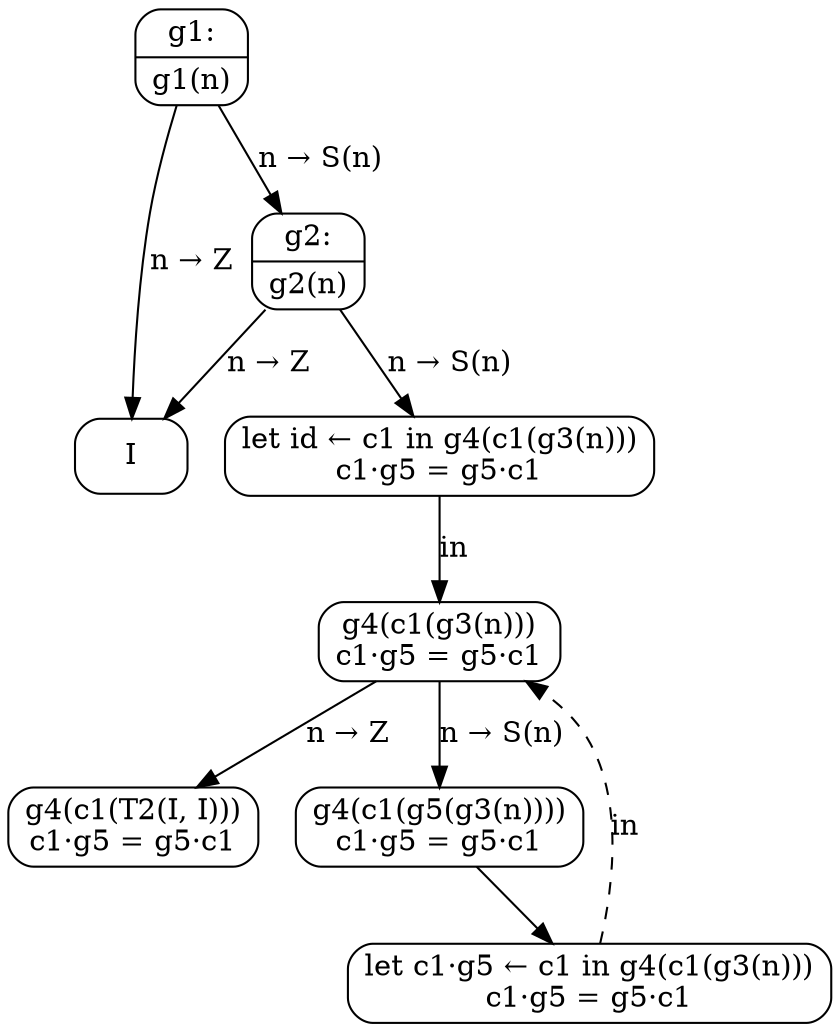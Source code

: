digraph {
  node [shape=box, style=rounded];

  G1 [shape=record, label="{g1:|g1(n)}"];
  C1 [label="I"];
  G1 -> C1 [label="n → Z"];
  G2 [shape=record, label="{g2:|g2(n)}"];
  G1 -> G2 [label="n → S(n)"];
  G2 -> C1 [label="n → Z"];
  L1 [label="let id ← c1 in g4(c1(g3(n)))\nc1·g5 = g5·c1"];
  G2 -> L1 [label="n → S(n)"];
  G3 [label="g4(c1(g3(n)))\nc1·g5 = g5·c1"];
  L1 -> G3 [label="in"];
  C2 [label="g4(c1(T2(I, I)))\nc1·g5 = g5·c1"];
  G3 -> C2 [label="n → Z"];
  C3 [label="g4(c1(g5(g3(n))))\nc1·g5 = g5·c1"];
  G3 -> C3 [label="n → S(n)"];
  L2 [label="let c1·g5 ← c1 in g4(c1(g3(n)))\nc1·g5 = g5·c1"];
  C3 -> L2;
  L2 -> G3 [label="in", style=dashed];
}
